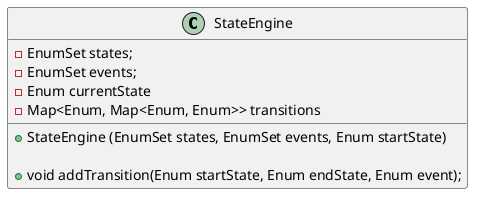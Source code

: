 @startuml
Class StateEngine {
    -EnumSet states;
    -EnumSet events;
    -Enum currentState
    -Map<Enum, Map<Enum, Enum>> transitions

    +StateEngine (EnumSet states, EnumSet events, Enum startState)

    +void addTransition(Enum startState, Enum endState, Enum event);
}
@enduml